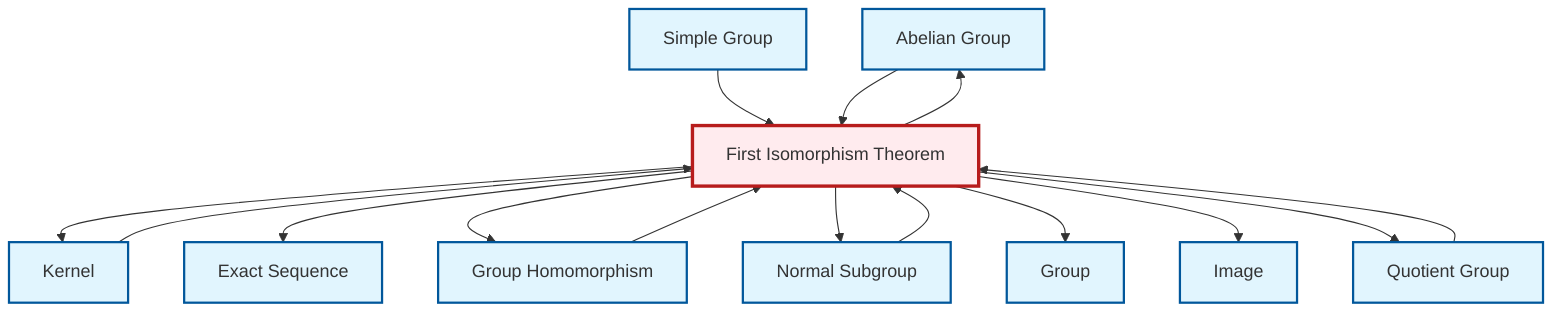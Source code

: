 graph TD
    classDef definition fill:#e1f5fe,stroke:#01579b,stroke-width:2px
    classDef theorem fill:#f3e5f5,stroke:#4a148c,stroke-width:2px
    classDef axiom fill:#fff3e0,stroke:#e65100,stroke-width:2px
    classDef example fill:#e8f5e9,stroke:#1b5e20,stroke-width:2px
    classDef current fill:#ffebee,stroke:#b71c1c,stroke-width:3px
    def-abelian-group["Abelian Group"]:::definition
    thm-first-isomorphism["First Isomorphism Theorem"]:::theorem
    def-normal-subgroup["Normal Subgroup"]:::definition
    def-image["Image"]:::definition
    def-exact-sequence["Exact Sequence"]:::definition
    def-homomorphism["Group Homomorphism"]:::definition
    def-group["Group"]:::definition
    def-kernel["Kernel"]:::definition
    def-simple-group["Simple Group"]:::definition
    def-quotient-group["Quotient Group"]:::definition
    thm-first-isomorphism --> def-kernel
    thm-first-isomorphism --> def-exact-sequence
    thm-first-isomorphism --> def-homomorphism
    thm-first-isomorphism --> def-normal-subgroup
    def-homomorphism --> thm-first-isomorphism
    def-simple-group --> thm-first-isomorphism
    thm-first-isomorphism --> def-abelian-group
    def-abelian-group --> thm-first-isomorphism
    thm-first-isomorphism --> def-group
    def-normal-subgroup --> thm-first-isomorphism
    def-quotient-group --> thm-first-isomorphism
    thm-first-isomorphism --> def-image
    def-kernel --> thm-first-isomorphism
    thm-first-isomorphism --> def-quotient-group
    class thm-first-isomorphism current